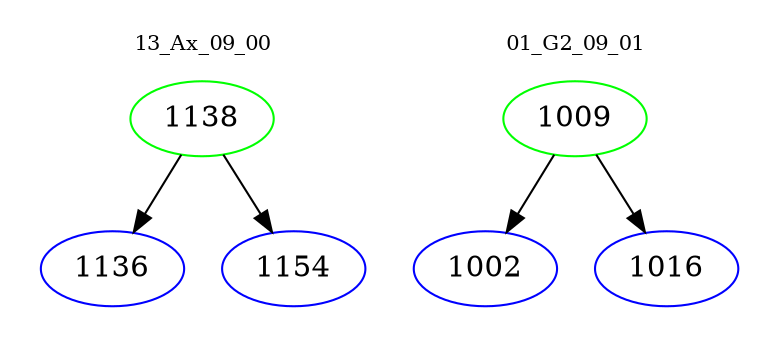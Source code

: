 digraph{
subgraph cluster_0 {
color = white
label = "13_Ax_09_00";
fontsize=10;
T0_1138 [label="1138", color="green"]
T0_1138 -> T0_1136 [color="black"]
T0_1136 [label="1136", color="blue"]
T0_1138 -> T0_1154 [color="black"]
T0_1154 [label="1154", color="blue"]
}
subgraph cluster_1 {
color = white
label = "01_G2_09_01";
fontsize=10;
T1_1009 [label="1009", color="green"]
T1_1009 -> T1_1002 [color="black"]
T1_1002 [label="1002", color="blue"]
T1_1009 -> T1_1016 [color="black"]
T1_1016 [label="1016", color="blue"]
}
}
